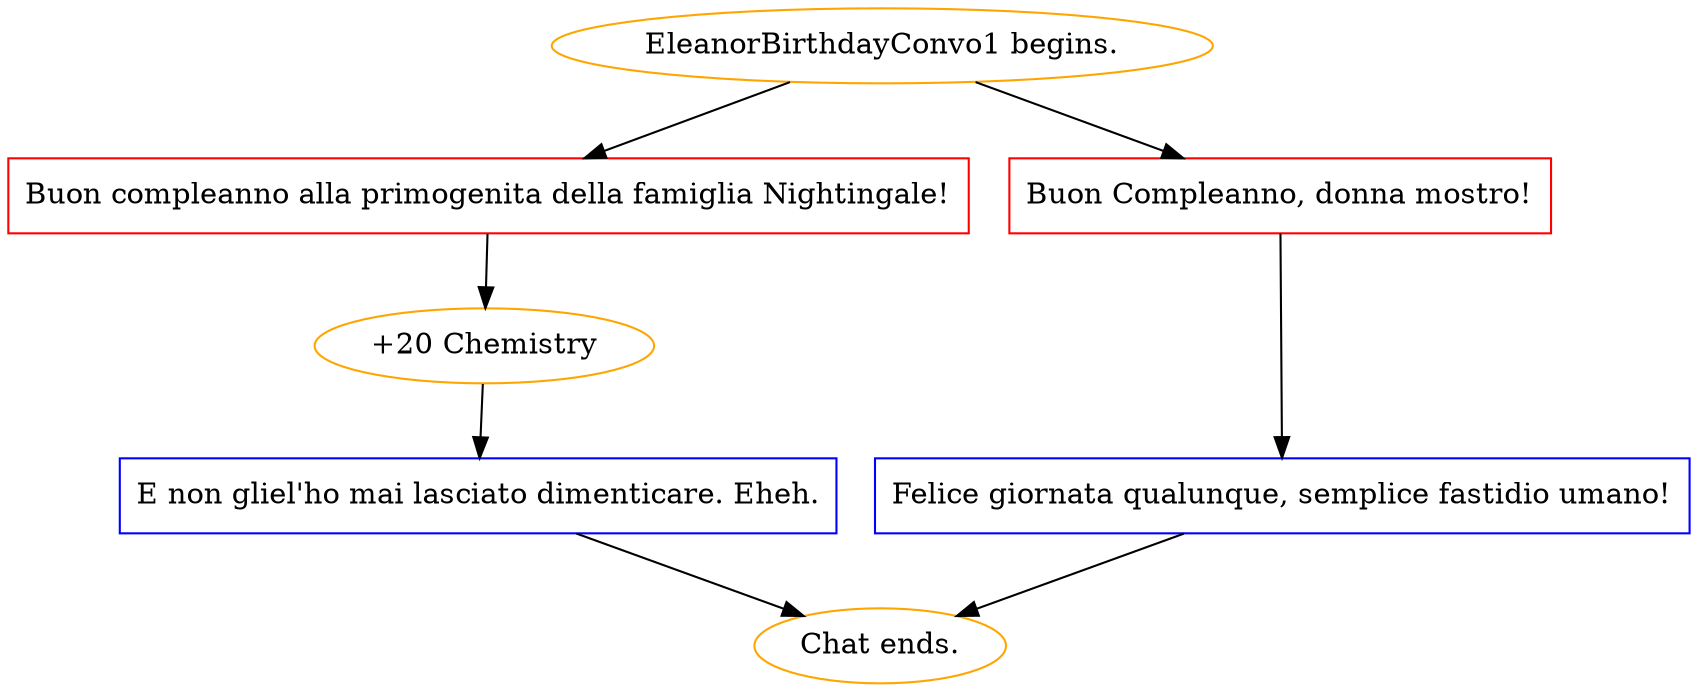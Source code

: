 digraph {
	"EleanorBirthdayConvo1 begins." [color=orange];
		"EleanorBirthdayConvo1 begins." -> j2875292791;
		"EleanorBirthdayConvo1 begins." -> j1371695931;
	j2875292791 [label="Buon compleanno alla primogenita della famiglia Nightingale!",shape=box,color=red];
		j2875292791 -> j646694131;
	j1371695931 [label="Buon Compleanno, donna mostro!",shape=box,color=red];
		j1371695931 -> j718282343;
	j646694131 [label="+20 Chemistry",color=orange];
		j646694131 -> j4031613415;
	j718282343 [label="Felice giornata qualunque, semplice fastidio umano!",shape=box,color=blue];
		j718282343 -> "Chat ends.";
	j4031613415 [label="E non gliel'ho mai lasciato dimenticare. Eheh.",shape=box,color=blue];
		j4031613415 -> "Chat ends.";
	"Chat ends." [color=orange];
}